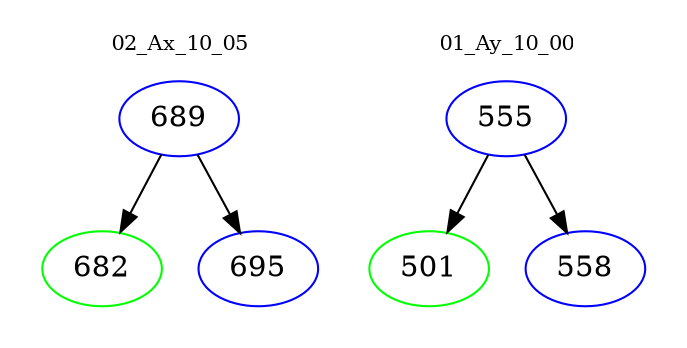 digraph{
subgraph cluster_0 {
color = white
label = "02_Ax_10_05";
fontsize=10;
T0_689 [label="689", color="blue"]
T0_689 -> T0_682 [color="black"]
T0_682 [label="682", color="green"]
T0_689 -> T0_695 [color="black"]
T0_695 [label="695", color="blue"]
}
subgraph cluster_1 {
color = white
label = "01_Ay_10_00";
fontsize=10;
T1_555 [label="555", color="blue"]
T1_555 -> T1_501 [color="black"]
T1_501 [label="501", color="green"]
T1_555 -> T1_558 [color="black"]
T1_558 [label="558", color="blue"]
}
}
